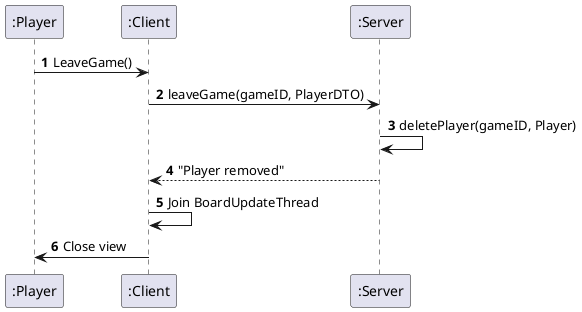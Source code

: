 @startuml
'https://plantuml.com/sequence-diagram
Participant ":Player" as Player
Participant ":Client" as Client
Participant ":Server" as Server

autonumber
Player -> Client : LeaveGame()
Client -> Server : leaveGame(gameID, PlayerDTO)
Server -> Server : deletePlayer(gameID, Player)
Server --> Client : "Player removed"
Client -> Client : Join BoardUpdateThread
Client -> Player : Close view



@enduml